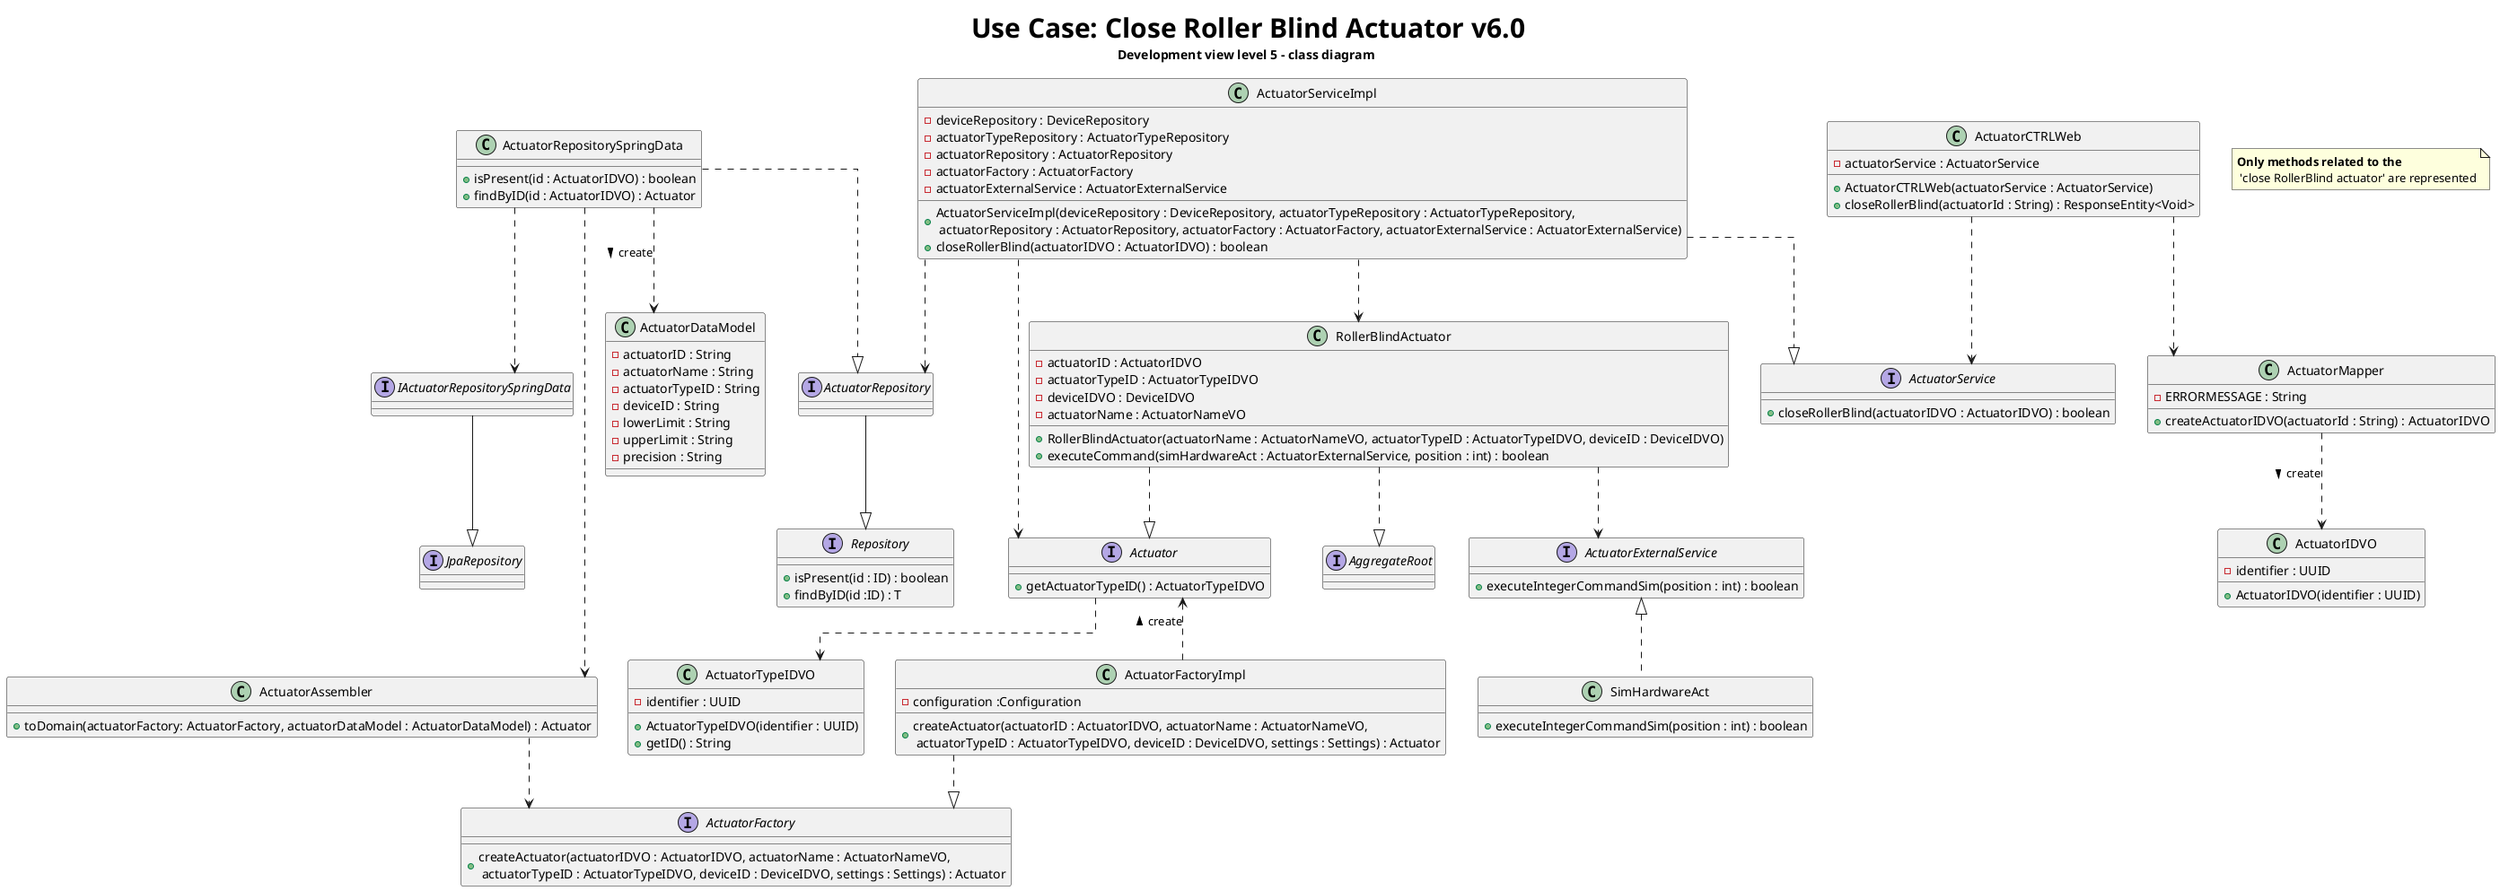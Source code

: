 @startuml
title <size: 30> Use Case: Close Roller Blind Actuator v6.0\n Development view level 5 - class diagram

note "<b>Only methods related to the \n 'close RollerBlind actuator' are represented" as N1
 skinparam linetype ortho

class ActuatorCTRLWeb{
    -actuatorService : ActuatorService
    +ActuatorCTRLWeb(actuatorService : ActuatorService)
    +closeRollerBlind(actuatorId : String) : ResponseEntity<Void>
}

class ActuatorMapper{
    -ERRORMESSAGE : String
    +createActuatorIDVO(actuatorId : String) : ActuatorIDVO
}

interface Repository{
    +isPresent(id : ID) : boolean
    +findByID(id :ID) : T
}

class ActuatorRepositorySpringData{
    +isPresent(id : ActuatorIDVO) : boolean
    +findByID(id : ActuatorIDVO) : Actuator
}

class ActuatorAssembler{
    +toDomain(actuatorFactory: ActuatorFactory, actuatorDataModel : ActuatorDataModel) : Actuator
}

interface ActuatorFactory{
    +createActuator(actuatorIDVO : ActuatorIDVO, actuatorName : ActuatorNameVO, \n actuatorTypeID : ActuatorTypeIDVO, deviceID : DeviceIDVO, settings : Settings) : Actuator
}

interface Actuator{
    +getActuatorTypeID() : ActuatorTypeIDVO
}

class ActuatorIDVO{
    -identifier : UUID
    +ActuatorIDVO(identifier : UUID)
}

class ActuatorTypeIDVO{
    -identifier : UUID
    +ActuatorTypeIDVO(identifier : UUID)
    +getID() : String
}

class RollerBlindActuator{
    -actuatorID : ActuatorIDVO
    -actuatorTypeID : ActuatorTypeIDVO
    -deviceIDVO : DeviceIDVO
    -actuatorName : ActuatorNameVO
    +RollerBlindActuator(actuatorName : ActuatorNameVO, actuatorTypeID : ActuatorTypeIDVO, deviceID : DeviceIDVO)
    +executeCommand(simHardwareAct : ActuatorExternalService, position : int) : boolean
}

interface ActuatorExternalService{
    +executeIntegerCommandSim(position : int) : boolean
}

interface ActuatorService{
    +closeRollerBlind(actuatorIDVO : ActuatorIDVO) : boolean
}

class ActuatorServiceImpl{
    -deviceRepository : DeviceRepository
    -actuatorTypeRepository : ActuatorTypeRepository
    -actuatorRepository : ActuatorRepository
    -actuatorFactory : ActuatorFactory
    -actuatorExternalService : ActuatorExternalService
    +ActuatorServiceImpl(deviceRepository : DeviceRepository, actuatorTypeRepository : ActuatorTypeRepository,\n actuatorRepository : ActuatorRepository, actuatorFactory : ActuatorFactory, actuatorExternalService : ActuatorExternalService)
    +closeRollerBlind(actuatorIDVO : ActuatorIDVO) : boolean
}

interface ActuatorRepository{}

class ActuatorDataModel{
    -actuatorID : String
    -actuatorName : String
    -actuatorTypeID : String
    -deviceID : String
    -lowerLimit : String
    -upperLimit : String
    -precision : String
}

class ActuatorFactoryImpl{
    -configuration :Configuration
    +createActuator(actuatorID : ActuatorIDVO, actuatorName : ActuatorNameVO, \n actuatorTypeID : ActuatorTypeIDVO, deviceID : DeviceIDVO, settings : Settings) : Actuator
}

class SimHardwareAct{
    +executeIntegerCommandSim(position : int) : boolean
}

interface AggregateRoot{}

interface IActuatorRepositorySpringData{}

interface JpaRepository{}


ActuatorCTRLWeb ..> ActuatorService
ActuatorCTRLWeb ..> ActuatorMapper
ActuatorMapper ..> ActuatorIDVO : create >
ActuatorServiceImpl ..|> ActuatorService
ActuatorServiceImpl ..> ActuatorRepository
ActuatorRepository --|> Repository
ActuatorRepositorySpringData ..|> ActuatorRepository
ActuatorServiceImpl ..> Actuator
ActuatorServiceImpl ..> RollerBlindActuator
ActuatorRepositorySpringData ..> ActuatorDataModel : create >
ActuatorRepositorySpringData ..> ActuatorAssembler
ActuatorAssembler ..> ActuatorFactory
Actuator ..> ActuatorTypeIDVO
RollerBlindActuator ..> ActuatorExternalService
ActuatorFactoryImpl ..|> ActuatorFactory
ActuatorFactoryImpl ..up> Actuator : create >
SimHardwareAct ..up|> ActuatorExternalService
RollerBlindActuator ..|> Actuator
RollerBlindActuator ..|> AggregateRoot
ActuatorRepositorySpringData ..> IActuatorRepositorySpringData
IActuatorRepositorySpringData --|> JpaRepository
@enduml
